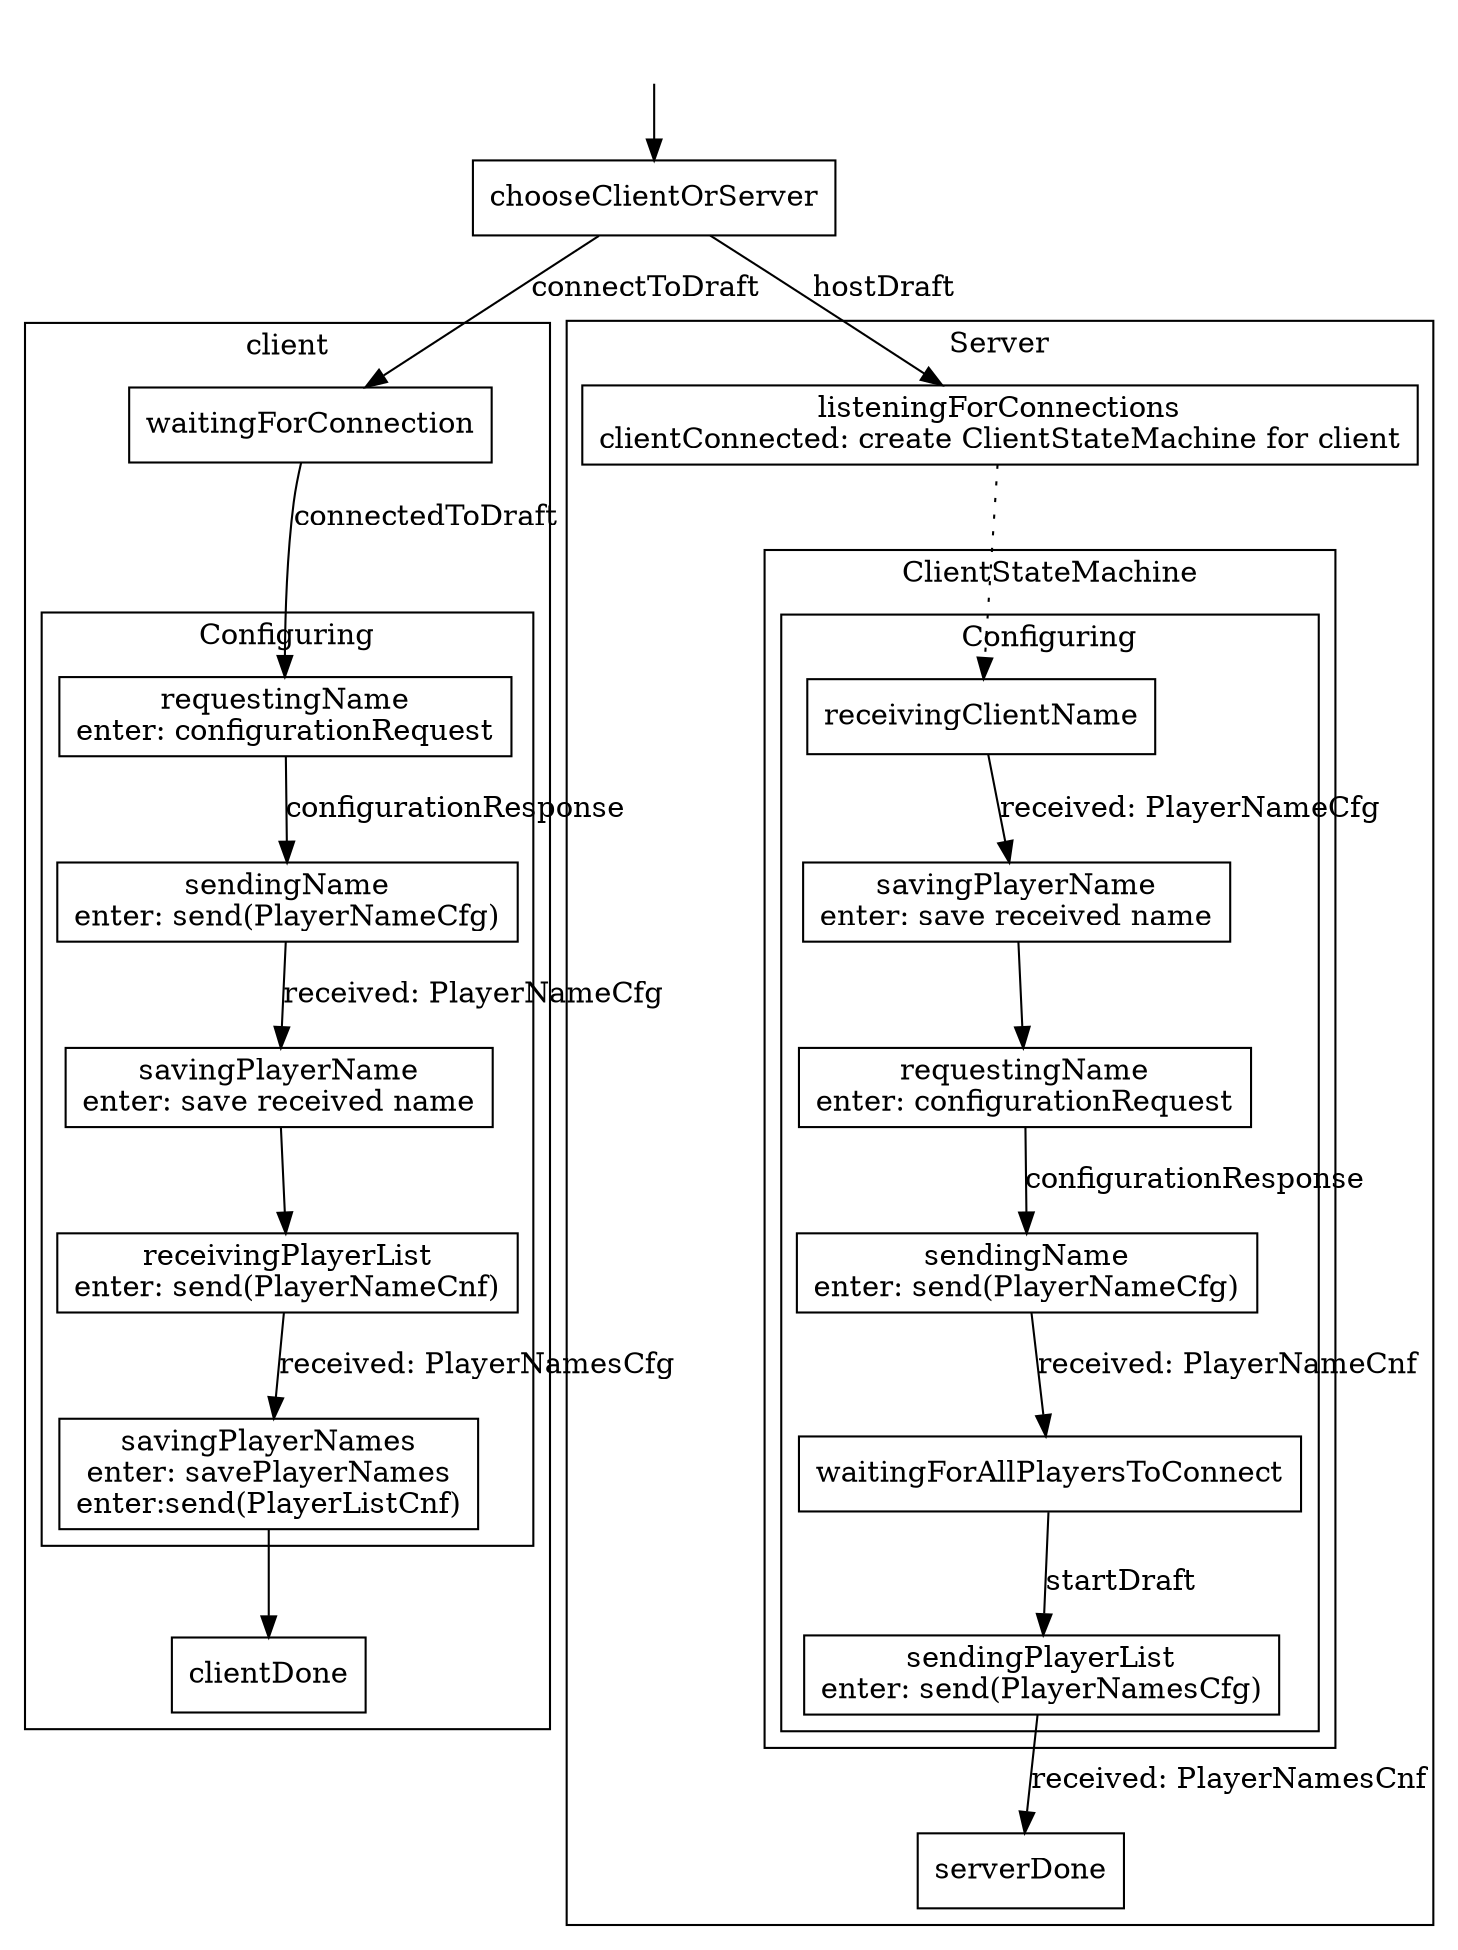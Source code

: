 digraph G {
  node [shape=box];

  subgraph cluster1 {
    label = "client";

    subgraph cluster11 {
      label = "Configuring";

      requestingName_client [label = "requestingName\nenter: configurationRequest"];
      sendingName_client [label = "sendingName\nenter: send(PlayerNameCfg)"]
      savingPlayerName_client [label = "savingPlayerName\nenter: save received name"]
      receivingPlayerList [label = "receivingPlayerList\nenter: send(PlayerNameCnf)"];
      savingPlayerNames [label = "savingPlayerNames\nenter: savePlayerNames\nenter:send(PlayerListCnf)"];

      requestingName_client -> sendingName_client [label = "configurationResponse"];
      sendingName_client -> savingPlayerName_client [label = "received: PlayerNameCfg"];
      savingPlayerName_client -> receivingPlayerList;
      receivingPlayerList -> savingPlayerNames [label = "received: PlayerNamesCfg"];
    }

    waitingForConnection -> requestingName_client [label = "connectedToDraft"];
    savingPlayerNames -> clientDone;
  }

  subgraph cluster2 {
    label = "Server";

    listeningForConnections [label = "listeningForConnections\nclientConnected: create ClientStateMachine for client"];

    subgraph cluster21 {
      label = "ClientStateMachine";
  
      subgraph cluster211 {
        label = "Configuring";

        requestingName_server [label = "requestingName\nenter: configurationRequest"];
	sendingName_server [label = "sendingName\nenter: send(PlayerNameCfg)"];	
	savingPlayerName_server [label = "savingPlayerName\nenter: save received name"];
	waitingForAllPlayersToConnect;
	sendingPlayerList [label = "sendingPlayerList\nenter: send(PlayerNamesCfg)"];

	receivingClientName -> savingPlayerName_server [label = "received: PlayerNameCfg"];
	savingPlayerName_server -> requestingName_server;
	requestingName_server -> sendingName_server [label = "configurationResponse"];
	sendingName_server -> waitingForAllPlayersToConnect [label = "received: PlayerNameCnf"];
	waitingForAllPlayersToConnect -> sendingPlayerList [label = "startDraft"];
      }
    } 

    listeningForConnections -> receivingClientName [style=dotted];
    sendingPlayerList -> serverDone [label = "received: PlayerNamesCnf"];
  }

  null [shape = plaintext label=""];
  null -> chooseClientOrServer;
  chooseClientOrServer -> waitingForConnection [label = "connectToDraft"];
  chooseClientOrServer -> listeningForConnections [label = "hostDraft"];
}